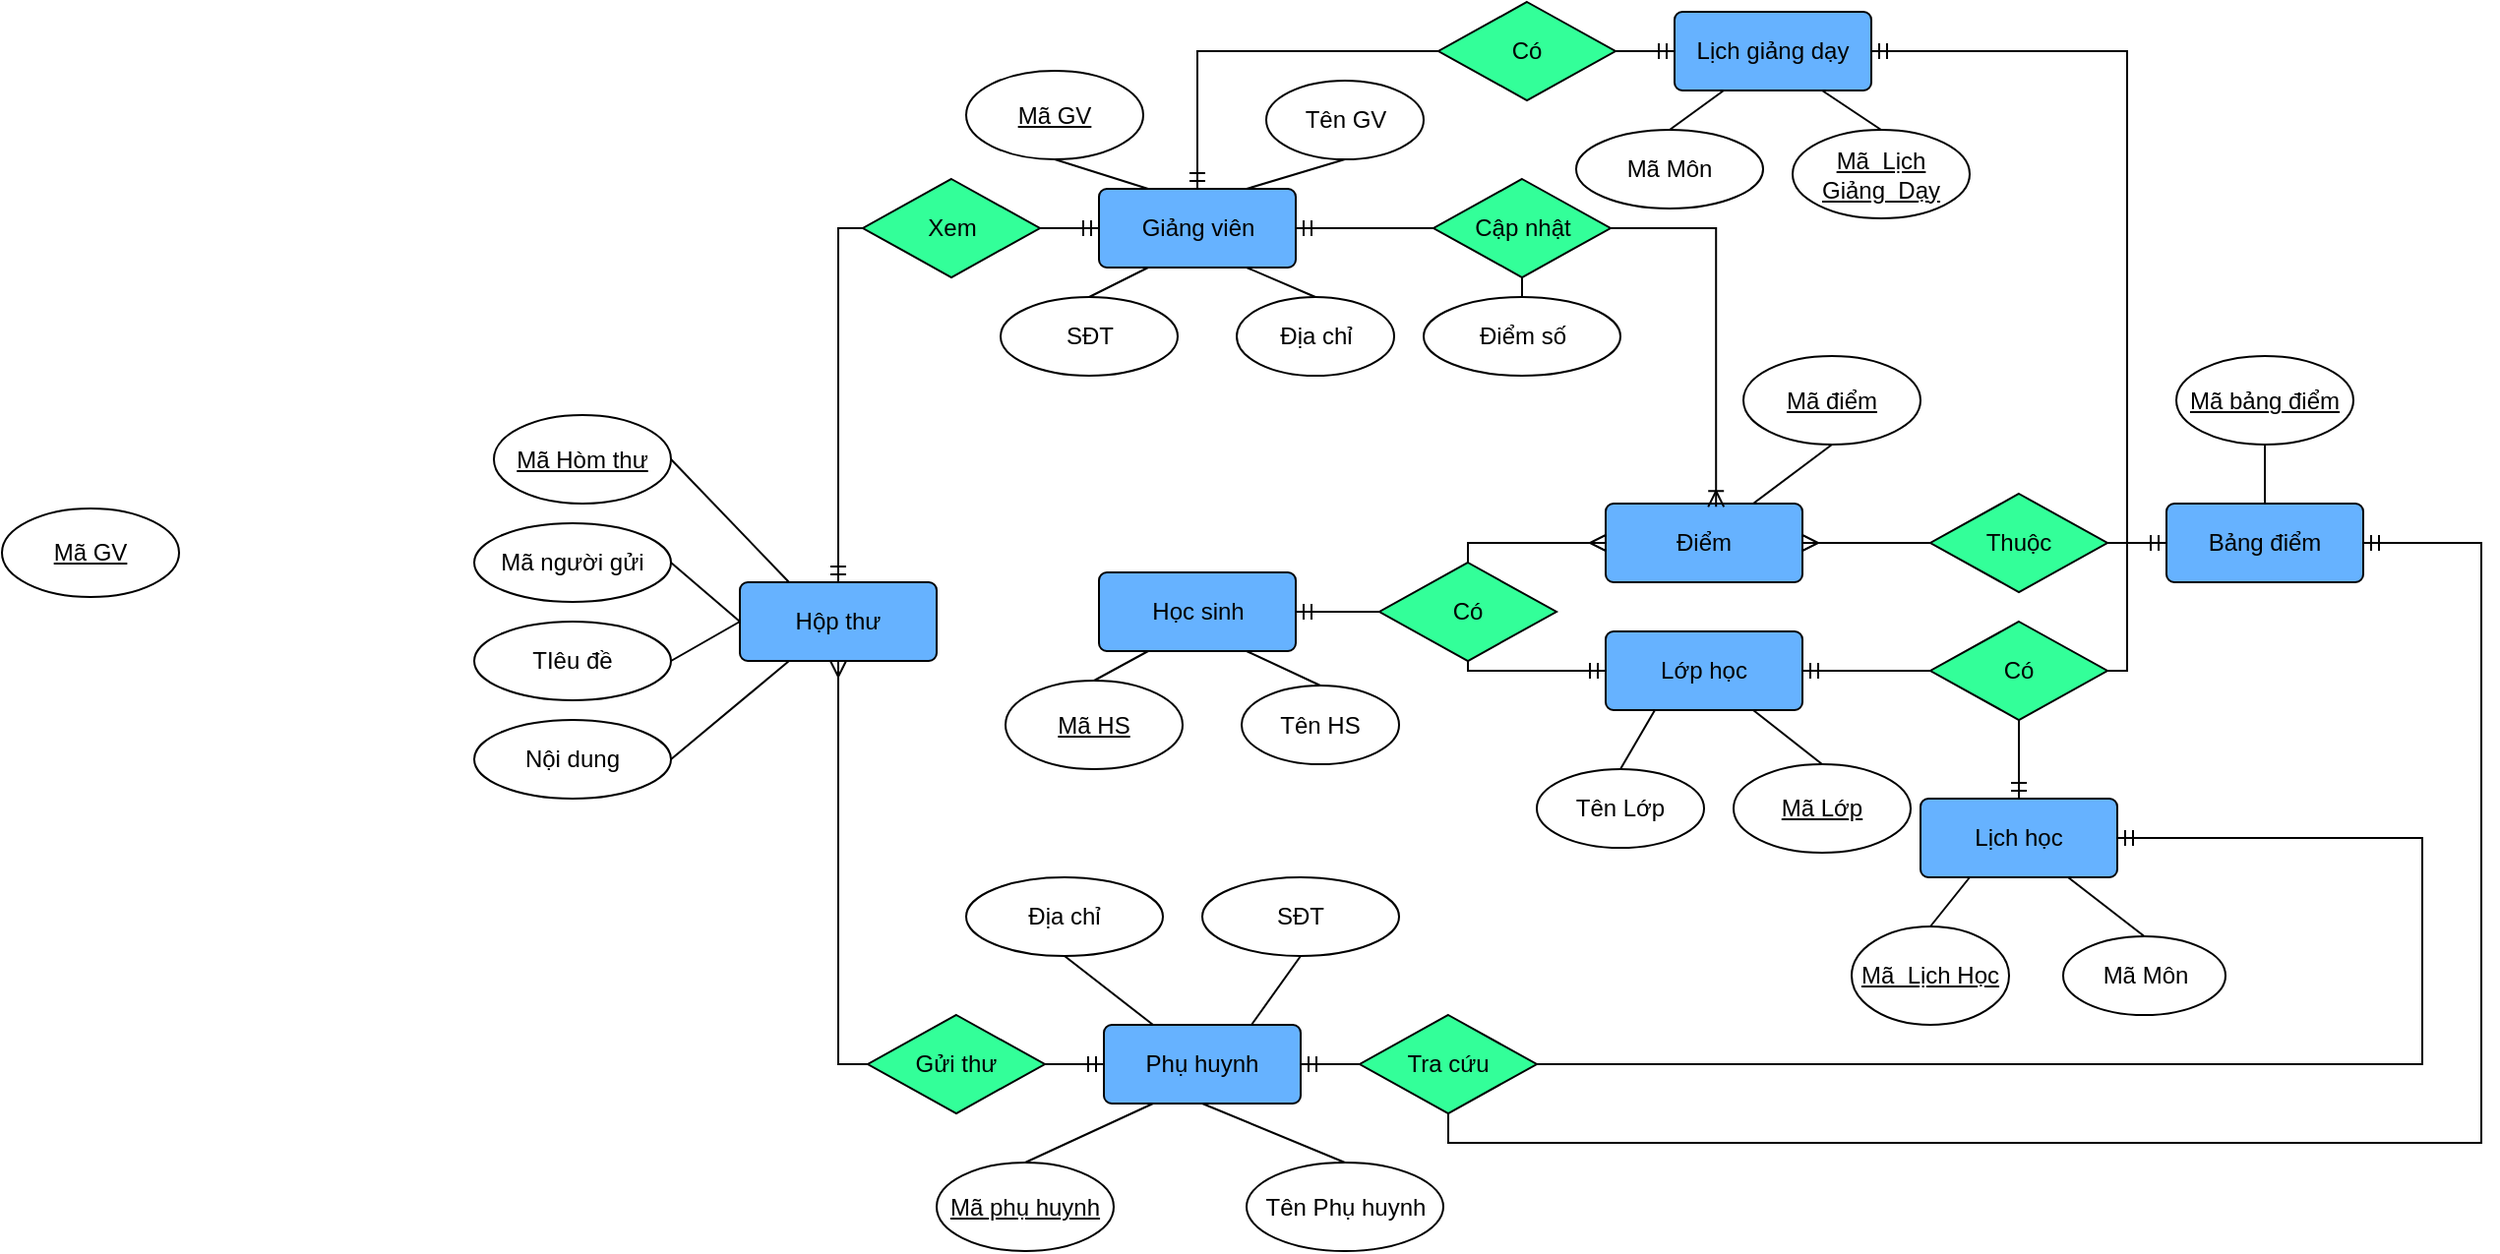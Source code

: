 <mxfile version="18.0.5" type="github">
  <diagram id="R2lEEEUBdFMjLlhIrx00" name="Page-1">
    <mxGraphModel dx="2333" dy="781" grid="1" gridSize="10" guides="1" tooltips="1" connect="1" arrows="1" fold="1" page="1" pageScale="1" pageWidth="850" pageHeight="1100" math="0" shadow="0" extFonts="Permanent Marker^https://fonts.googleapis.com/css?family=Permanent+Marker">
      <root>
        <mxCell id="0" />
        <mxCell id="1" parent="0" />
        <mxCell id="KhSIFXs5D1ar4IrCO--E-1" value="Điểm" style="rounded=1;arcSize=10;whiteSpace=wrap;html=1;align=center;fillColor=#66B2FF;" parent="1" vertex="1">
          <mxGeometry x="375" y="285" width="100" height="40" as="geometry" />
        </mxCell>
        <mxCell id="KhSIFXs5D1ar4IrCO--E-2" value="Phụ huynh" style="rounded=1;arcSize=10;whiteSpace=wrap;html=1;align=center;fillColor=#66B2FF;" parent="1" vertex="1">
          <mxGeometry x="120" y="550" width="100" height="40" as="geometry" />
        </mxCell>
        <mxCell id="KhSIFXs5D1ar4IrCO--E-3" value="Giảng viên" style="rounded=1;arcSize=10;whiteSpace=wrap;html=1;align=center;fillColor=#66B2FF;" parent="1" vertex="1">
          <mxGeometry x="117.5" y="125" width="100" height="40" as="geometry" />
        </mxCell>
        <mxCell id="KhSIFXs5D1ar4IrCO--E-4" value="Học sinh" style="rounded=1;arcSize=10;whiteSpace=wrap;html=1;align=center;fillColor=#66B2FF;" parent="1" vertex="1">
          <mxGeometry x="117.5" y="320" width="100" height="40" as="geometry" />
        </mxCell>
        <mxCell id="KhSIFXs5D1ar4IrCO--E-5" value="Hộp thư" style="rounded=1;arcSize=10;whiteSpace=wrap;html=1;align=center;fillColor=#66B2FF;" parent="1" vertex="1">
          <mxGeometry x="-65" y="325" width="100" height="40" as="geometry" />
        </mxCell>
        <mxCell id="KhSIFXs5D1ar4IrCO--E-6" value="Lớp học" style="rounded=1;arcSize=10;whiteSpace=wrap;html=1;align=center;fillColor=#66B2FF;" parent="1" vertex="1">
          <mxGeometry x="375" y="350" width="100" height="40" as="geometry" />
        </mxCell>
        <mxCell id="KhSIFXs5D1ar4IrCO--E-7" value="Lịch giảng dạy" style="rounded=1;arcSize=10;whiteSpace=wrap;html=1;align=center;fillColor=#66B2FF;" parent="1" vertex="1">
          <mxGeometry x="410" y="35" width="100" height="40" as="geometry" />
        </mxCell>
        <mxCell id="KhSIFXs5D1ar4IrCO--E-8" value="Lịch học" style="rounded=1;arcSize=10;whiteSpace=wrap;html=1;align=center;fillColor=#66B2FF;" parent="1" vertex="1">
          <mxGeometry x="535" y="435" width="100" height="40" as="geometry" />
        </mxCell>
        <mxCell id="KhSIFXs5D1ar4IrCO--E-9" value="Bảng điểm" style="rounded=1;arcSize=10;whiteSpace=wrap;html=1;align=center;fillColor=#66B2FF;" parent="1" vertex="1">
          <mxGeometry x="660" y="285" width="100" height="40" as="geometry" />
        </mxCell>
        <mxCell id="KhSIFXs5D1ar4IrCO--E-17" value="Có" style="shape=rhombus;perimeter=rhombusPerimeter;whiteSpace=wrap;html=1;align=center;fillColor=#33FF99;" parent="1" vertex="1">
          <mxGeometry x="290" y="30" width="90" height="50" as="geometry" />
        </mxCell>
        <mxCell id="KhSIFXs5D1ar4IrCO--E-18" value="" style="edgeStyle=entityRelationEdgeStyle;fontSize=12;html=1;endArrow=ERmandOne;rounded=0;entryX=0;entryY=0.5;entryDx=0;entryDy=0;" parent="1" target="KhSIFXs5D1ar4IrCO--E-7" edge="1">
          <mxGeometry width="100" height="100" relative="1" as="geometry">
            <mxPoint x="380" y="55" as="sourcePoint" />
            <mxPoint x="440" y="185" as="targetPoint" />
          </mxGeometry>
        </mxCell>
        <mxCell id="KhSIFXs5D1ar4IrCO--E-19" value="" style="edgeStyle=orthogonalEdgeStyle;fontSize=12;html=1;endArrow=ERmandOne;rounded=0;entryX=0.5;entryY=0;entryDx=0;entryDy=0;exitX=0;exitY=0.5;exitDx=0;exitDy=0;" parent="1" source="KhSIFXs5D1ar4IrCO--E-17" target="KhSIFXs5D1ar4IrCO--E-3" edge="1">
          <mxGeometry width="100" height="100" relative="1" as="geometry">
            <mxPoint x="260" y="55" as="sourcePoint" />
            <mxPoint x="220" y="55" as="targetPoint" />
          </mxGeometry>
        </mxCell>
        <mxCell id="KhSIFXs5D1ar4IrCO--E-20" value="Có" style="shape=rhombus;perimeter=rhombusPerimeter;whiteSpace=wrap;html=1;align=center;fillColor=#33FF99;" parent="1" vertex="1">
          <mxGeometry x="260" y="315" width="90" height="50" as="geometry" />
        </mxCell>
        <mxCell id="KhSIFXs5D1ar4IrCO--E-22" value="" style="edgeStyle=entityRelationEdgeStyle;fontSize=12;html=1;endArrow=ERmandOne;rounded=0;entryX=1;entryY=0.5;entryDx=0;entryDy=0;exitX=0;exitY=0.5;exitDx=0;exitDy=0;" parent="1" source="KhSIFXs5D1ar4IrCO--E-20" target="KhSIFXs5D1ar4IrCO--E-4" edge="1">
          <mxGeometry width="100" height="100" relative="1" as="geometry">
            <mxPoint x="135" y="540" as="sourcePoint" />
            <mxPoint x="235" y="440" as="targetPoint" />
          </mxGeometry>
        </mxCell>
        <mxCell id="KhSIFXs5D1ar4IrCO--E-23" value="" style="fontSize=12;html=1;endArrow=ERmany;rounded=0;entryX=0;entryY=0.5;entryDx=0;entryDy=0;exitX=0.5;exitY=0;exitDx=0;exitDy=0;edgeStyle=orthogonalEdgeStyle;" parent="1" source="KhSIFXs5D1ar4IrCO--E-20" target="KhSIFXs5D1ar4IrCO--E-1" edge="1">
          <mxGeometry width="100" height="100" relative="1" as="geometry">
            <mxPoint x="295" y="342.5" as="sourcePoint" />
            <mxPoint x="330" y="287.5" as="targetPoint" />
          </mxGeometry>
        </mxCell>
        <mxCell id="KhSIFXs5D1ar4IrCO--E-24" value="" style="edgeStyle=orthogonalEdgeStyle;fontSize=12;html=1;endArrow=ERmandOne;rounded=0;entryX=0;entryY=0.5;entryDx=0;entryDy=0;exitX=0.5;exitY=1;exitDx=0;exitDy=0;" parent="1" source="KhSIFXs5D1ar4IrCO--E-20" target="KhSIFXs5D1ar4IrCO--E-6" edge="1">
          <mxGeometry width="100" height="100" relative="1" as="geometry">
            <mxPoint x="105" y="622.5" as="sourcePoint" />
            <mxPoint x="370" y="382.5" as="targetPoint" />
            <Array as="points">
              <mxPoint x="305" y="370" />
            </Array>
          </mxGeometry>
        </mxCell>
        <mxCell id="KhSIFXs5D1ar4IrCO--E-28" value="Thuộc" style="shape=rhombus;perimeter=rhombusPerimeter;whiteSpace=wrap;html=1;align=center;fillColor=#33FF99;" parent="1" vertex="1">
          <mxGeometry x="540" y="280" width="90" height="50" as="geometry" />
        </mxCell>
        <mxCell id="KhSIFXs5D1ar4IrCO--E-30" value="" style="edgeStyle=entityRelationEdgeStyle;fontSize=12;html=1;endArrow=ERmany;rounded=0;exitX=0;exitY=0.5;exitDx=0;exitDy=0;entryX=1;entryY=0.5;entryDx=0;entryDy=0;" parent="1" source="KhSIFXs5D1ar4IrCO--E-28" target="KhSIFXs5D1ar4IrCO--E-1" edge="1">
          <mxGeometry width="100" height="100" relative="1" as="geometry">
            <mxPoint x="530" y="295" as="sourcePoint" />
            <mxPoint x="540" y="235" as="targetPoint" />
          </mxGeometry>
        </mxCell>
        <mxCell id="KhSIFXs5D1ar4IrCO--E-32" value="" style="edgeStyle=entityRelationEdgeStyle;fontSize=12;html=1;endArrow=ERmandOne;rounded=0;entryX=0;entryY=0.5;entryDx=0;entryDy=0;" parent="1" target="KhSIFXs5D1ar4IrCO--E-9" edge="1">
          <mxGeometry width="100" height="100" relative="1" as="geometry">
            <mxPoint x="630" y="305" as="sourcePoint" />
            <mxPoint x="690" y="245" as="targetPoint" />
          </mxGeometry>
        </mxCell>
        <mxCell id="KhSIFXs5D1ar4IrCO--E-33" value="Tra cứu" style="shape=rhombus;perimeter=rhombusPerimeter;whiteSpace=wrap;html=1;align=center;fillColor=#33FF99;" parent="1" vertex="1">
          <mxGeometry x="250" y="545" width="90" height="50" as="geometry" />
        </mxCell>
        <mxCell id="KhSIFXs5D1ar4IrCO--E-34" value="" style="edgeStyle=entityRelationEdgeStyle;fontSize=12;html=1;endArrow=ERmandOne;rounded=0;entryX=1;entryY=0.5;entryDx=0;entryDy=0;exitX=0;exitY=0.5;exitDx=0;exitDy=0;" parent="1" source="KhSIFXs5D1ar4IrCO--E-33" target="KhSIFXs5D1ar4IrCO--E-2" edge="1">
          <mxGeometry width="100" height="100" relative="1" as="geometry">
            <mxPoint x="260" y="510" as="sourcePoint" />
            <mxPoint x="230" y="510" as="targetPoint" />
          </mxGeometry>
        </mxCell>
        <mxCell id="KhSIFXs5D1ar4IrCO--E-35" value="" style="edgeStyle=orthogonalEdgeStyle;fontSize=12;html=1;endArrow=ERmandOne;rounded=0;exitX=0.5;exitY=1;exitDx=0;exitDy=0;entryX=1;entryY=0.5;entryDx=0;entryDy=0;" parent="1" source="KhSIFXs5D1ar4IrCO--E-33" target="KhSIFXs5D1ar4IrCO--E-9" edge="1">
          <mxGeometry width="100" height="100" relative="1" as="geometry">
            <mxPoint x="550" y="275" as="sourcePoint" />
            <mxPoint x="720" y="265" as="targetPoint" />
            <Array as="points">
              <mxPoint x="295" y="610" />
              <mxPoint x="820" y="610" />
              <mxPoint x="820" y="305" />
            </Array>
          </mxGeometry>
        </mxCell>
        <mxCell id="KhSIFXs5D1ar4IrCO--E-36" value="" style="edgeStyle=orthogonalEdgeStyle;fontSize=12;html=1;endArrow=ERmandOne;rounded=0;entryX=1;entryY=0.5;entryDx=0;entryDy=0;exitX=1;exitY=0.5;exitDx=0;exitDy=0;" parent="1" source="KhSIFXs5D1ar4IrCO--E-33" target="KhSIFXs5D1ar4IrCO--E-8" edge="1">
          <mxGeometry width="100" height="100" relative="1" as="geometry">
            <mxPoint x="295" y="550" as="sourcePoint" />
            <mxPoint x="570" y="490" as="targetPoint" />
            <Array as="points">
              <mxPoint x="790" y="570" />
              <mxPoint x="790" y="455" />
            </Array>
          </mxGeometry>
        </mxCell>
        <mxCell id="KhSIFXs5D1ar4IrCO--E-37" value="Xem" style="shape=rhombus;perimeter=rhombusPerimeter;whiteSpace=wrap;html=1;align=center;fillColor=#33FF99;" parent="1" vertex="1">
          <mxGeometry x="-2.5" y="120" width="90" height="50" as="geometry" />
        </mxCell>
        <mxCell id="KhSIFXs5D1ar4IrCO--E-38" value="Gửi thư" style="shape=rhombus;perimeter=rhombusPerimeter;whiteSpace=wrap;html=1;align=center;fillColor=#33FF99;" parent="1" vertex="1">
          <mxGeometry y="545" width="90" height="50" as="geometry" />
        </mxCell>
        <mxCell id="KhSIFXs5D1ar4IrCO--E-39" value="" style="edgeStyle=entityRelationEdgeStyle;fontSize=12;html=1;endArrow=ERmandOne;rounded=0;exitX=1;exitY=0.5;exitDx=0;exitDy=0;" parent="1" source="KhSIFXs5D1ar4IrCO--E-37" edge="1">
          <mxGeometry width="100" height="100" relative="1" as="geometry">
            <mxPoint x="97.5" y="145" as="sourcePoint" />
            <mxPoint x="117.5" y="145" as="targetPoint" />
          </mxGeometry>
        </mxCell>
        <mxCell id="KhSIFXs5D1ar4IrCO--E-40" value="" style="edgeStyle=entityRelationEdgeStyle;fontSize=12;html=1;endArrow=ERmandOne;rounded=0;entryX=0;entryY=0.5;entryDx=0;entryDy=0;exitX=1;exitY=0.5;exitDx=0;exitDy=0;" parent="1" source="KhSIFXs5D1ar4IrCO--E-38" target="KhSIFXs5D1ar4IrCO--E-2" edge="1">
          <mxGeometry width="100" height="100" relative="1" as="geometry">
            <mxPoint x="-80" y="790" as="sourcePoint" />
            <mxPoint x="20" y="690" as="targetPoint" />
          </mxGeometry>
        </mxCell>
        <mxCell id="KhSIFXs5D1ar4IrCO--E-41" value="" style="edgeStyle=orthogonalEdgeStyle;fontSize=12;html=1;endArrow=ERmany;rounded=0;entryX=0.5;entryY=1;entryDx=0;entryDy=0;exitX=0;exitY=0.5;exitDx=0;exitDy=0;" parent="1" source="KhSIFXs5D1ar4IrCO--E-38" target="KhSIFXs5D1ar4IrCO--E-5" edge="1">
          <mxGeometry width="100" height="100" relative="1" as="geometry">
            <mxPoint x="-50" y="810" as="sourcePoint" />
            <mxPoint x="50" y="710" as="targetPoint" />
          </mxGeometry>
        </mxCell>
        <mxCell id="KhSIFXs5D1ar4IrCO--E-42" value="" style="edgeStyle=orthogonalEdgeStyle;fontSize=12;html=1;endArrow=ERmandOne;rounded=0;entryX=0.5;entryY=0;entryDx=0;entryDy=0;exitX=0;exitY=0.5;exitDx=0;exitDy=0;" parent="1" source="KhSIFXs5D1ar4IrCO--E-37" target="KhSIFXs5D1ar4IrCO--E-5" edge="1">
          <mxGeometry width="100" height="100" relative="1" as="geometry">
            <mxPoint x="-170" y="240" as="sourcePoint" />
            <mxPoint x="-70" y="140" as="targetPoint" />
          </mxGeometry>
        </mxCell>
        <mxCell id="KhSIFXs5D1ar4IrCO--E-43" value="Cập nhật" style="shape=rhombus;perimeter=rhombusPerimeter;whiteSpace=wrap;html=1;align=center;fillColor=#33FF99;" parent="1" vertex="1">
          <mxGeometry x="287.5" y="120" width="90" height="50" as="geometry" />
        </mxCell>
        <mxCell id="KhSIFXs5D1ar4IrCO--E-44" value="" style="edgeStyle=entityRelationEdgeStyle;fontSize=12;html=1;endArrow=ERmandOne;rounded=0;entryX=1;entryY=0.5;entryDx=0;entryDy=0;exitX=0;exitY=0.5;exitDx=0;exitDy=0;" parent="1" source="KhSIFXs5D1ar4IrCO--E-43" target="KhSIFXs5D1ar4IrCO--E-3" edge="1">
          <mxGeometry width="100" height="100" relative="1" as="geometry">
            <mxPoint x="257.5" y="145" as="sourcePoint" />
            <mxPoint x="567.5" y="150" as="targetPoint" />
          </mxGeometry>
        </mxCell>
        <mxCell id="KhSIFXs5D1ar4IrCO--E-45" value="" style="edgeStyle=orthogonalEdgeStyle;fontSize=12;html=1;endArrow=ERoneToMany;rounded=0;exitX=1;exitY=0.5;exitDx=0;exitDy=0;entryX=0.561;entryY=0.042;entryDx=0;entryDy=0;entryPerimeter=0;" parent="1" source="KhSIFXs5D1ar4IrCO--E-43" target="KhSIFXs5D1ar4IrCO--E-1" edge="1">
          <mxGeometry width="100" height="100" relative="1" as="geometry">
            <mxPoint x="500" y="220" as="sourcePoint" />
            <mxPoint x="600" y="120" as="targetPoint" />
          </mxGeometry>
        </mxCell>
        <mxCell id="ePOtAiBUWgzQDEc9RO8Q-2" value="Mã GV" style="ellipse;whiteSpace=wrap;html=1;align=center;fontStyle=4;" parent="1" vertex="1">
          <mxGeometry x="50" y="65" width="90" height="45" as="geometry" />
        </mxCell>
        <mxCell id="ePOtAiBUWgzQDEc9RO8Q-3" value="Tên Phụ huynh&lt;span style=&quot;color: rgba(0, 0, 0, 0); font-family: monospace; font-size: 0px; text-align: start;&quot;&gt;%3CmxGraphModel%3E%3Croot%3E%3CmxCell%20id%3D%220%22%2F%3E%3CmxCell%20id%3D%221%22%20parent%3D%220%22%2F%3E%3CmxCell%20id%3D%222%22%20value%3D%22M%C3%A3%20GV%22%20style%3D%22ellipse%3BwhiteSpace%3Dwrap%3Bhtml%3D1%3Balign%3Dcenter%3BfontStyle%3D4%3B%22%20vertex%3D%221%22%20parent%3D%221%22%3E%3CmxGeometry%20x%3D%2240%22%20y%3D%2215%22%20width%3D%2290%22%20height%3D%2245%22%20as%3D%22geometry%22%2F%3E%3C%2FmxCell%3E%3C%2Froot%3E%3C%2FmxGraphModel&lt;/span&gt;" style="ellipse;whiteSpace=wrap;html=1;align=center;" parent="1" vertex="1">
          <mxGeometry x="192.5" y="620" width="100" height="45" as="geometry" />
        </mxCell>
        <mxCell id="ePOtAiBUWgzQDEc9RO8Q-4" value="Mã phụ huynh" style="ellipse;whiteSpace=wrap;html=1;align=center;fontStyle=4;" parent="1" vertex="1">
          <mxGeometry x="35" y="620" width="90" height="45" as="geometry" />
        </mxCell>
        <mxCell id="ePOtAiBUWgzQDEc9RO8Q-5" value="SĐT" style="ellipse;whiteSpace=wrap;html=1;align=center;" parent="1" vertex="1">
          <mxGeometry x="67.5" y="180" width="90" height="40" as="geometry" />
        </mxCell>
        <mxCell id="ePOtAiBUWgzQDEc9RO8Q-6" value="Địa chỉ" style="ellipse;whiteSpace=wrap;html=1;align=center;" parent="1" vertex="1">
          <mxGeometry x="187.5" y="180" width="80" height="40" as="geometry" />
        </mxCell>
        <mxCell id="ePOtAiBUWgzQDEc9RO8Q-7" value="" style="endArrow=none;html=1;rounded=0;exitX=0.5;exitY=1;exitDx=0;exitDy=0;entryX=0.25;entryY=0;entryDx=0;entryDy=0;" parent="1" source="ePOtAiBUWgzQDEc9RO8Q-2" target="KhSIFXs5D1ar4IrCO--E-3" edge="1">
          <mxGeometry relative="1" as="geometry">
            <mxPoint x="-230" y="130" as="sourcePoint" />
            <mxPoint x="-70" y="130" as="targetPoint" />
          </mxGeometry>
        </mxCell>
        <mxCell id="ePOtAiBUWgzQDEc9RO8Q-8" value="" style="endArrow=none;html=1;rounded=0;exitX=0.5;exitY=0;exitDx=0;exitDy=0;entryX=0.25;entryY=1;entryDx=0;entryDy=0;" parent="1" source="ePOtAiBUWgzQDEc9RO8Q-5" target="KhSIFXs5D1ar4IrCO--E-3" edge="1">
          <mxGeometry relative="1" as="geometry">
            <mxPoint x="102.5" y="100" as="sourcePoint" />
            <mxPoint x="152.5" y="135" as="targetPoint" />
          </mxGeometry>
        </mxCell>
        <mxCell id="ePOtAiBUWgzQDEc9RO8Q-9" value="" style="endArrow=none;html=1;rounded=0;exitX=0.5;exitY=0;exitDx=0;exitDy=0;entryX=0.75;entryY=1;entryDx=0;entryDy=0;" parent="1" source="ePOtAiBUWgzQDEc9RO8Q-6" target="KhSIFXs5D1ar4IrCO--E-3" edge="1">
          <mxGeometry relative="1" as="geometry">
            <mxPoint x="122.5" y="200" as="sourcePoint" />
            <mxPoint x="152.5" y="175" as="targetPoint" />
          </mxGeometry>
        </mxCell>
        <mxCell id="ePOtAiBUWgzQDEc9RO8Q-10" value="Mã HS" style="ellipse;whiteSpace=wrap;html=1;align=center;fontStyle=4;" parent="1" vertex="1">
          <mxGeometry x="70" y="375" width="90" height="45" as="geometry" />
        </mxCell>
        <mxCell id="ePOtAiBUWgzQDEc9RO8Q-12" value="Tên HS" style="ellipse;whiteSpace=wrap;html=1;align=center;" parent="1" vertex="1">
          <mxGeometry x="190" y="377.5" width="80" height="40" as="geometry" />
        </mxCell>
        <mxCell id="ePOtAiBUWgzQDEc9RO8Q-15" value="" style="endArrow=none;html=1;rounded=0;entryX=0.25;entryY=1;entryDx=0;entryDy=0;exitX=0.5;exitY=0;exitDx=0;exitDy=0;" parent="1" source="ePOtAiBUWgzQDEc9RO8Q-10" target="KhSIFXs5D1ar4IrCO--E-4" edge="1">
          <mxGeometry width="50" height="50" relative="1" as="geometry">
            <mxPoint x="20" y="620" as="sourcePoint" />
            <mxPoint x="70" y="570" as="targetPoint" />
          </mxGeometry>
        </mxCell>
        <mxCell id="ePOtAiBUWgzQDEc9RO8Q-16" value="" style="endArrow=none;html=1;rounded=0;entryX=0.75;entryY=1;entryDx=0;entryDy=0;exitX=0.5;exitY=0;exitDx=0;exitDy=0;" parent="1" source="ePOtAiBUWgzQDEc9RO8Q-12" target="KhSIFXs5D1ar4IrCO--E-4" edge="1">
          <mxGeometry width="50" height="50" relative="1" as="geometry">
            <mxPoint x="105" y="482.5" as="sourcePoint" />
            <mxPoint x="165" y="440" as="targetPoint" />
          </mxGeometry>
        </mxCell>
        <mxCell id="ePOtAiBUWgzQDEc9RO8Q-18" value="Mã GV" style="ellipse;whiteSpace=wrap;html=1;align=center;fontStyle=4;" parent="1" vertex="1">
          <mxGeometry x="-440" y="287.5" width="90" height="45" as="geometry" />
        </mxCell>
        <mxCell id="ePOtAiBUWgzQDEc9RO8Q-19" value="Địa chỉ" style="ellipse;whiteSpace=wrap;html=1;align=center;" parent="1" vertex="1">
          <mxGeometry x="50" y="475" width="100" height="40" as="geometry" />
        </mxCell>
        <mxCell id="ePOtAiBUWgzQDEc9RO8Q-20" value="" style="endArrow=none;html=1;rounded=0;entryX=0.25;entryY=0;entryDx=0;entryDy=0;exitX=0.5;exitY=1;exitDx=0;exitDy=0;" parent="1" source="ePOtAiBUWgzQDEc9RO8Q-19" target="KhSIFXs5D1ar4IrCO--E-2" edge="1">
          <mxGeometry width="50" height="50" relative="1" as="geometry">
            <mxPoint x="-20" y="755" as="sourcePoint" />
            <mxPoint x="30" y="705" as="targetPoint" />
          </mxGeometry>
        </mxCell>
        <mxCell id="ePOtAiBUWgzQDEc9RO8Q-21" value="" style="endArrow=none;html=1;rounded=0;entryX=0.5;entryY=1;entryDx=0;entryDy=0;exitX=0.5;exitY=0;exitDx=0;exitDy=0;" parent="1" source="ePOtAiBUWgzQDEc9RO8Q-3" target="KhSIFXs5D1ar4IrCO--E-2" edge="1">
          <mxGeometry width="50" height="50" relative="1" as="geometry">
            <mxPoint x="-140" y="765" as="sourcePoint" />
            <mxPoint x="-90" y="715" as="targetPoint" />
          </mxGeometry>
        </mxCell>
        <mxCell id="ePOtAiBUWgzQDEc9RO8Q-22" value="" style="endArrow=none;html=1;rounded=0;entryX=0.5;entryY=0;entryDx=0;entryDy=0;exitX=0.25;exitY=1;exitDx=0;exitDy=0;" parent="1" source="KhSIFXs5D1ar4IrCO--E-2" target="ePOtAiBUWgzQDEc9RO8Q-4" edge="1">
          <mxGeometry width="50" height="50" relative="1" as="geometry">
            <mxPoint x="-130" y="775" as="sourcePoint" />
            <mxPoint x="-80" y="725" as="targetPoint" />
          </mxGeometry>
        </mxCell>
        <mxCell id="ePOtAiBUWgzQDEc9RO8Q-23" value="Nội dung" style="ellipse;whiteSpace=wrap;html=1;align=center;" parent="1" vertex="1">
          <mxGeometry x="-200" y="395" width="100" height="40" as="geometry" />
        </mxCell>
        <mxCell id="ePOtAiBUWgzQDEc9RO8Q-24" value="TIêu đề" style="ellipse;whiteSpace=wrap;html=1;align=center;" parent="1" vertex="1">
          <mxGeometry x="-200" y="345" width="100" height="40" as="geometry" />
        </mxCell>
        <mxCell id="ePOtAiBUWgzQDEc9RO8Q-25" value="Mã người gửi" style="ellipse;whiteSpace=wrap;html=1;align=center;" parent="1" vertex="1">
          <mxGeometry x="-200" y="295" width="100" height="40" as="geometry" />
        </mxCell>
        <mxCell id="ePOtAiBUWgzQDEc9RO8Q-26" value="Mã Hòm thư" style="ellipse;whiteSpace=wrap;html=1;align=center;fontStyle=4;" parent="1" vertex="1">
          <mxGeometry x="-190" y="240" width="90" height="45" as="geometry" />
        </mxCell>
        <mxCell id="ePOtAiBUWgzQDEc9RO8Q-27" value="" style="endArrow=none;html=1;rounded=0;entryX=1;entryY=0.5;entryDx=0;entryDy=0;exitX=0.25;exitY=0;exitDx=0;exitDy=0;" parent="1" source="KhSIFXs5D1ar4IrCO--E-5" target="ePOtAiBUWgzQDEc9RO8Q-26" edge="1">
          <mxGeometry width="50" height="50" relative="1" as="geometry">
            <mxPoint x="-95" y="455" as="sourcePoint" />
            <mxPoint x="-45" y="405" as="targetPoint" />
          </mxGeometry>
        </mxCell>
        <mxCell id="ePOtAiBUWgzQDEc9RO8Q-28" value="" style="endArrow=none;html=1;rounded=0;entryX=0.25;entryY=1;entryDx=0;entryDy=0;exitX=1;exitY=0.5;exitDx=0;exitDy=0;" parent="1" source="ePOtAiBUWgzQDEc9RO8Q-23" target="KhSIFXs5D1ar4IrCO--E-5" edge="1">
          <mxGeometry width="50" height="50" relative="1" as="geometry">
            <mxPoint x="-85" y="485" as="sourcePoint" />
            <mxPoint x="-35" y="435" as="targetPoint" />
          </mxGeometry>
        </mxCell>
        <mxCell id="ePOtAiBUWgzQDEc9RO8Q-29" value="" style="endArrow=none;html=1;rounded=0;exitX=1;exitY=0.5;exitDx=0;exitDy=0;entryX=0;entryY=0.5;entryDx=0;entryDy=0;" parent="1" source="ePOtAiBUWgzQDEc9RO8Q-24" target="KhSIFXs5D1ar4IrCO--E-5" edge="1">
          <mxGeometry width="50" height="50" relative="1" as="geometry">
            <mxPoint x="-335" y="425" as="sourcePoint" />
            <mxPoint x="-65" y="355" as="targetPoint" />
          </mxGeometry>
        </mxCell>
        <mxCell id="ePOtAiBUWgzQDEc9RO8Q-30" value="" style="endArrow=none;html=1;rounded=0;entryX=0;entryY=0.5;entryDx=0;entryDy=0;exitX=1;exitY=0.5;exitDx=0;exitDy=0;" parent="1" source="ePOtAiBUWgzQDEc9RO8Q-25" target="KhSIFXs5D1ar4IrCO--E-5" edge="1">
          <mxGeometry width="50" height="50" relative="1" as="geometry">
            <mxPoint x="-325" y="435" as="sourcePoint" />
            <mxPoint x="-275" y="385" as="targetPoint" />
          </mxGeometry>
        </mxCell>
        <mxCell id="ePOtAiBUWgzQDEc9RO8Q-32" style="edgeStyle=orthogonalEdgeStyle;rounded=0;orthogonalLoop=1;jettySize=auto;html=1;exitX=0.5;exitY=1;exitDx=0;exitDy=0;" parent="1" source="ePOtAiBUWgzQDEc9RO8Q-23" target="ePOtAiBUWgzQDEc9RO8Q-23" edge="1">
          <mxGeometry relative="1" as="geometry" />
        </mxCell>
        <mxCell id="ePOtAiBUWgzQDEc9RO8Q-33" value="Điểm số" style="ellipse;whiteSpace=wrap;html=1;align=center;" parent="1" vertex="1">
          <mxGeometry x="282.5" y="180" width="100" height="40" as="geometry" />
        </mxCell>
        <mxCell id="ePOtAiBUWgzQDEc9RO8Q-34" value="" style="endArrow=none;html=1;rounded=0;entryX=0.5;entryY=1;entryDx=0;entryDy=0;exitX=0.5;exitY=0;exitDx=0;exitDy=0;" parent="1" source="ePOtAiBUWgzQDEc9RO8Q-33" target="KhSIFXs5D1ar4IrCO--E-43" edge="1">
          <mxGeometry width="50" height="50" relative="1" as="geometry">
            <mxPoint x="567.5" y="180" as="sourcePoint" />
            <mxPoint x="617.5" y="130" as="targetPoint" />
          </mxGeometry>
        </mxCell>
        <mxCell id="ePOtAiBUWgzQDEc9RO8Q-36" value="Mã điểm" style="ellipse;whiteSpace=wrap;html=1;align=center;fontStyle=4;" parent="1" vertex="1">
          <mxGeometry x="445" y="210" width="90" height="45" as="geometry" />
        </mxCell>
        <mxCell id="ePOtAiBUWgzQDEc9RO8Q-37" value="" style="endArrow=none;html=1;rounded=0;exitX=0.75;exitY=0;exitDx=0;exitDy=0;entryX=0.5;entryY=1;entryDx=0;entryDy=0;" parent="1" source="KhSIFXs5D1ar4IrCO--E-1" target="ePOtAiBUWgzQDEc9RO8Q-36" edge="1">
          <mxGeometry width="50" height="50" relative="1" as="geometry">
            <mxPoint x="560" y="110" as="sourcePoint" />
            <mxPoint x="610" y="60" as="targetPoint" />
          </mxGeometry>
        </mxCell>
        <mxCell id="m92qogi524O14ZuCxTjD-1" value="Mã&amp;nbsp; Lịch &lt;br&gt;Giảng&amp;nbsp; Dạy" style="ellipse;whiteSpace=wrap;html=1;align=center;fontStyle=4;" parent="1" vertex="1">
          <mxGeometry x="470" y="95" width="90" height="45" as="geometry" />
        </mxCell>
        <mxCell id="m92qogi524O14ZuCxTjD-3" value="Mã&amp;nbsp;&lt;span style=&quot;color: rgba(0, 0, 0, 0); font-family: monospace; font-size: 0px; text-align: start;&quot;&gt;%3CmxGraphModel%3E%3Croot%3E%3CmxCell%20id%3D%220%22%2F%3E%3CmxCell%20id%3D%221%22%20parent%3D%220%22%2F%3E%3CmxCell%20id%3D%222%22%20value%3D%22T%C3%AAn%20HS%22%20style%3D%22ellipse%3BwhiteSpace%3Dwrap%3Bhtml%3D1%3Balign%3Dcenter%3B%22%20vertex%3D%221%22%20parent%3D%221%22%3E%3CmxGeometry%20x%3D%22230%22%20y%3D%22467.5%22%20width%3D%2280%22%20height%3D%2240%22%20as%3D%22geometry%22%2F%3E%3C%2FmxCell%3E%3C%2Froot%3E%3C%2FmxGraphModel%3E&amp;nbsp;&amp;nbsp;&lt;/span&gt;Môn" style="ellipse;whiteSpace=wrap;html=1;align=center;" parent="1" vertex="1">
          <mxGeometry x="360" y="95" width="95" height="40" as="geometry" />
        </mxCell>
        <mxCell id="m92qogi524O14ZuCxTjD-5" value="" style="endArrow=none;html=1;rounded=0;exitX=0.75;exitY=1;exitDx=0;exitDy=0;entryX=0.5;entryY=0;entryDx=0;entryDy=0;" parent="1" source="KhSIFXs5D1ar4IrCO--E-7" target="m92qogi524O14ZuCxTjD-1" edge="1">
          <mxGeometry width="50" height="50" relative="1" as="geometry">
            <mxPoint x="440" y="-20" as="sourcePoint" />
            <mxPoint x="490" y="-70" as="targetPoint" />
          </mxGeometry>
        </mxCell>
        <mxCell id="m92qogi524O14ZuCxTjD-7" value="" style="endArrow=none;html=1;rounded=0;entryX=0.5;entryY=0;entryDx=0;entryDy=0;exitX=0.25;exitY=1;exitDx=0;exitDy=0;" parent="1" source="KhSIFXs5D1ar4IrCO--E-7" target="m92qogi524O14ZuCxTjD-3" edge="1">
          <mxGeometry width="50" height="50" relative="1" as="geometry">
            <mxPoint x="410" y="190" as="sourcePoint" />
            <mxPoint x="460" y="140" as="targetPoint" />
          </mxGeometry>
        </mxCell>
        <mxCell id="m92qogi524O14ZuCxTjD-8" value="Mã Lớp" style="ellipse;whiteSpace=wrap;html=1;align=center;fontStyle=4;" parent="1" vertex="1">
          <mxGeometry x="440" y="417.5" width="90" height="45" as="geometry" />
        </mxCell>
        <mxCell id="m92qogi524O14ZuCxTjD-9" value="Tên Lớp" style="ellipse;whiteSpace=wrap;html=1;align=center;" parent="1" vertex="1">
          <mxGeometry x="340" y="420" width="85" height="40" as="geometry" />
        </mxCell>
        <mxCell id="m92qogi524O14ZuCxTjD-10" value="" style="endArrow=none;html=1;rounded=0;entryX=0.5;entryY=0;entryDx=0;entryDy=0;exitX=0.75;exitY=1;exitDx=0;exitDy=0;" parent="1" source="KhSIFXs5D1ar4IrCO--E-6" target="m92qogi524O14ZuCxTjD-8" edge="1">
          <mxGeometry width="50" height="50" relative="1" as="geometry">
            <mxPoint x="430" y="430" as="sourcePoint" />
            <mxPoint x="530.0" y="247.5" as="targetPoint" />
          </mxGeometry>
        </mxCell>
        <mxCell id="m92qogi524O14ZuCxTjD-11" value="" style="endArrow=none;html=1;rounded=0;exitX=0.25;exitY=1;exitDx=0;exitDy=0;entryX=0.5;entryY=0;entryDx=0;entryDy=0;" parent="1" source="KhSIFXs5D1ar4IrCO--E-6" target="m92qogi524O14ZuCxTjD-9" edge="1">
          <mxGeometry width="50" height="50" relative="1" as="geometry">
            <mxPoint x="495" y="390" as="sourcePoint" />
            <mxPoint x="520.0" y="367.5" as="targetPoint" />
          </mxGeometry>
        </mxCell>
        <mxCell id="m92qogi524O14ZuCxTjD-14" value="Mã&amp;nbsp; Lịch Học" style="ellipse;whiteSpace=wrap;html=1;align=center;fontStyle=4;" parent="1" vertex="1">
          <mxGeometry x="500" y="500" width="80" height="50" as="geometry" />
        </mxCell>
        <mxCell id="m92qogi524O14ZuCxTjD-15" value="Mã&amp;nbsp;&lt;span style=&quot;color: rgba(0, 0, 0, 0); font-family: monospace; font-size: 0px; text-align: start;&quot;&gt;%3CmxGraphModel%3E%3Croot%3E%3CmxCell%20id%3D%220%22%2F%3E%3CmxCell%20id%3D%221%22%20parent%3D%220%22%2F%3E%3CmxCell%20id%3D%222%22%20value%3D%22T%C3%AAn%20HS%22%20style%3D%22ellipse%3BwhiteSpace%3Dwrap%3Bhtml%3D1%3Balign%3Dcenter%3B%22%20vertex%3D%221%22%20parent%3D%221%22%3E%3CmxGeometry%20x%3D%22230%22%20y%3D%22467.5%22%20width%3D%2280%22%20height%3D%2240%22%20as%3D%22geometry%22%2F%3E%3C%2FmxCell%3E%3C%2Froot%3E%3C%2FmxGraphModel%3E&amp;nbsp;&amp;nbsp;&lt;/span&gt;Môn" style="ellipse;whiteSpace=wrap;html=1;align=center;" parent="1" vertex="1">
          <mxGeometry x="607.5" y="505" width="82.5" height="40" as="geometry" />
        </mxCell>
        <mxCell id="m92qogi524O14ZuCxTjD-16" value="Có" style="shape=rhombus;perimeter=rhombusPerimeter;whiteSpace=wrap;html=1;align=center;fillColor=#33FF99;" parent="1" vertex="1">
          <mxGeometry x="540" y="345" width="90" height="50" as="geometry" />
        </mxCell>
        <mxCell id="m92qogi524O14ZuCxTjD-22" value="" style="fontSize=12;html=1;endArrow=ERmandOne;rounded=0;exitX=0;exitY=0.5;exitDx=0;exitDy=0;entryX=1;entryY=0.5;entryDx=0;entryDy=0;" parent="1" source="m92qogi524O14ZuCxTjD-16" target="KhSIFXs5D1ar4IrCO--E-6" edge="1">
          <mxGeometry width="100" height="100" relative="1" as="geometry">
            <mxPoint x="260" y="600" as="sourcePoint" />
            <mxPoint x="360" y="500" as="targetPoint" />
          </mxGeometry>
        </mxCell>
        <mxCell id="m92qogi524O14ZuCxTjD-23" value="" style="fontSize=12;html=1;endArrow=ERmandOne;rounded=0;entryX=0.5;entryY=0;entryDx=0;entryDy=0;exitX=0.5;exitY=1;exitDx=0;exitDy=0;" parent="1" source="m92qogi524O14ZuCxTjD-16" target="KhSIFXs5D1ar4IrCO--E-8" edge="1">
          <mxGeometry width="100" height="100" relative="1" as="geometry">
            <mxPoint x="585" y="590" as="sourcePoint" />
            <mxPoint x="685" y="490" as="targetPoint" />
          </mxGeometry>
        </mxCell>
        <mxCell id="m92qogi524O14ZuCxTjD-24" value="" style="endArrow=none;html=1;rounded=0;entryX=0.25;entryY=1;entryDx=0;entryDy=0;exitX=0.5;exitY=0;exitDx=0;exitDy=0;" parent="1" source="m92qogi524O14ZuCxTjD-14" target="KhSIFXs5D1ar4IrCO--E-8" edge="1">
          <mxGeometry relative="1" as="geometry">
            <mxPoint x="355" y="435" as="sourcePoint" />
            <mxPoint x="515" y="435" as="targetPoint" />
          </mxGeometry>
        </mxCell>
        <mxCell id="m92qogi524O14ZuCxTjD-25" value="" style="endArrow=none;html=1;rounded=0;entryX=0.75;entryY=1;entryDx=0;entryDy=0;exitX=0.5;exitY=0;exitDx=0;exitDy=0;" parent="1" source="m92qogi524O14ZuCxTjD-15" target="KhSIFXs5D1ar4IrCO--E-8" edge="1">
          <mxGeometry relative="1" as="geometry">
            <mxPoint x="680" y="485" as="sourcePoint" />
            <mxPoint x="695" y="475" as="targetPoint" />
          </mxGeometry>
        </mxCell>
        <mxCell id="m92qogi524O14ZuCxTjD-29" value="" style="edgeStyle=orthogonalEdgeStyle;fontSize=12;html=1;endArrow=ERmandOne;rounded=0;entryX=1;entryY=0.5;entryDx=0;entryDy=0;exitX=1;exitY=0.5;exitDx=0;exitDy=0;" parent="1" source="m92qogi524O14ZuCxTjD-16" target="KhSIFXs5D1ar4IrCO--E-7" edge="1">
          <mxGeometry width="100" height="100" relative="1" as="geometry">
            <mxPoint x="640" y="200" as="sourcePoint" />
            <mxPoint x="740" y="100" as="targetPoint" />
          </mxGeometry>
        </mxCell>
        <mxCell id="m92qogi524O14ZuCxTjD-31" value="Mã bảng điểm" style="ellipse;whiteSpace=wrap;html=1;align=center;fontStyle=4;" parent="1" vertex="1">
          <mxGeometry x="665" y="210" width="90" height="45" as="geometry" />
        </mxCell>
        <mxCell id="m92qogi524O14ZuCxTjD-32" value="" style="endArrow=none;html=1;rounded=0;exitX=0.5;exitY=0;exitDx=0;exitDy=0;entryX=0.5;entryY=1;entryDx=0;entryDy=0;" parent="1" source="KhSIFXs5D1ar4IrCO--E-9" target="m92qogi524O14ZuCxTjD-31" edge="1">
          <mxGeometry relative="1" as="geometry">
            <mxPoint x="690" y="180" as="sourcePoint" />
            <mxPoint x="850" y="180" as="targetPoint" />
          </mxGeometry>
        </mxCell>
        <mxCell id="xp-hwR9RHrMCirtAam_R-1" value="Tên GV" style="ellipse;whiteSpace=wrap;html=1;align=center;" vertex="1" parent="1">
          <mxGeometry x="202.5" y="70" width="80" height="40" as="geometry" />
        </mxCell>
        <mxCell id="xp-hwR9RHrMCirtAam_R-2" value="" style="endArrow=none;html=1;rounded=0;exitX=0.5;exitY=1;exitDx=0;exitDy=0;entryX=0.75;entryY=0;entryDx=0;entryDy=0;" edge="1" parent="1" source="xp-hwR9RHrMCirtAam_R-1" target="KhSIFXs5D1ar4IrCO--E-3">
          <mxGeometry relative="1" as="geometry">
            <mxPoint x="105" y="80" as="sourcePoint" />
            <mxPoint x="152.5" y="135" as="targetPoint" />
          </mxGeometry>
        </mxCell>
        <mxCell id="xp-hwR9RHrMCirtAam_R-3" value="SĐT" style="ellipse;whiteSpace=wrap;html=1;align=center;" vertex="1" parent="1">
          <mxGeometry x="170" y="475" width="100" height="40" as="geometry" />
        </mxCell>
        <mxCell id="xp-hwR9RHrMCirtAam_R-4" value="" style="endArrow=none;html=1;rounded=0;entryX=0.75;entryY=0;entryDx=0;entryDy=0;exitX=0.5;exitY=1;exitDx=0;exitDy=0;" edge="1" parent="1" source="xp-hwR9RHrMCirtAam_R-3" target="KhSIFXs5D1ar4IrCO--E-2">
          <mxGeometry width="50" height="50" relative="1" as="geometry">
            <mxPoint x="95" y="460" as="sourcePoint" />
            <mxPoint x="205" y="600" as="targetPoint" />
          </mxGeometry>
        </mxCell>
      </root>
    </mxGraphModel>
  </diagram>
</mxfile>
